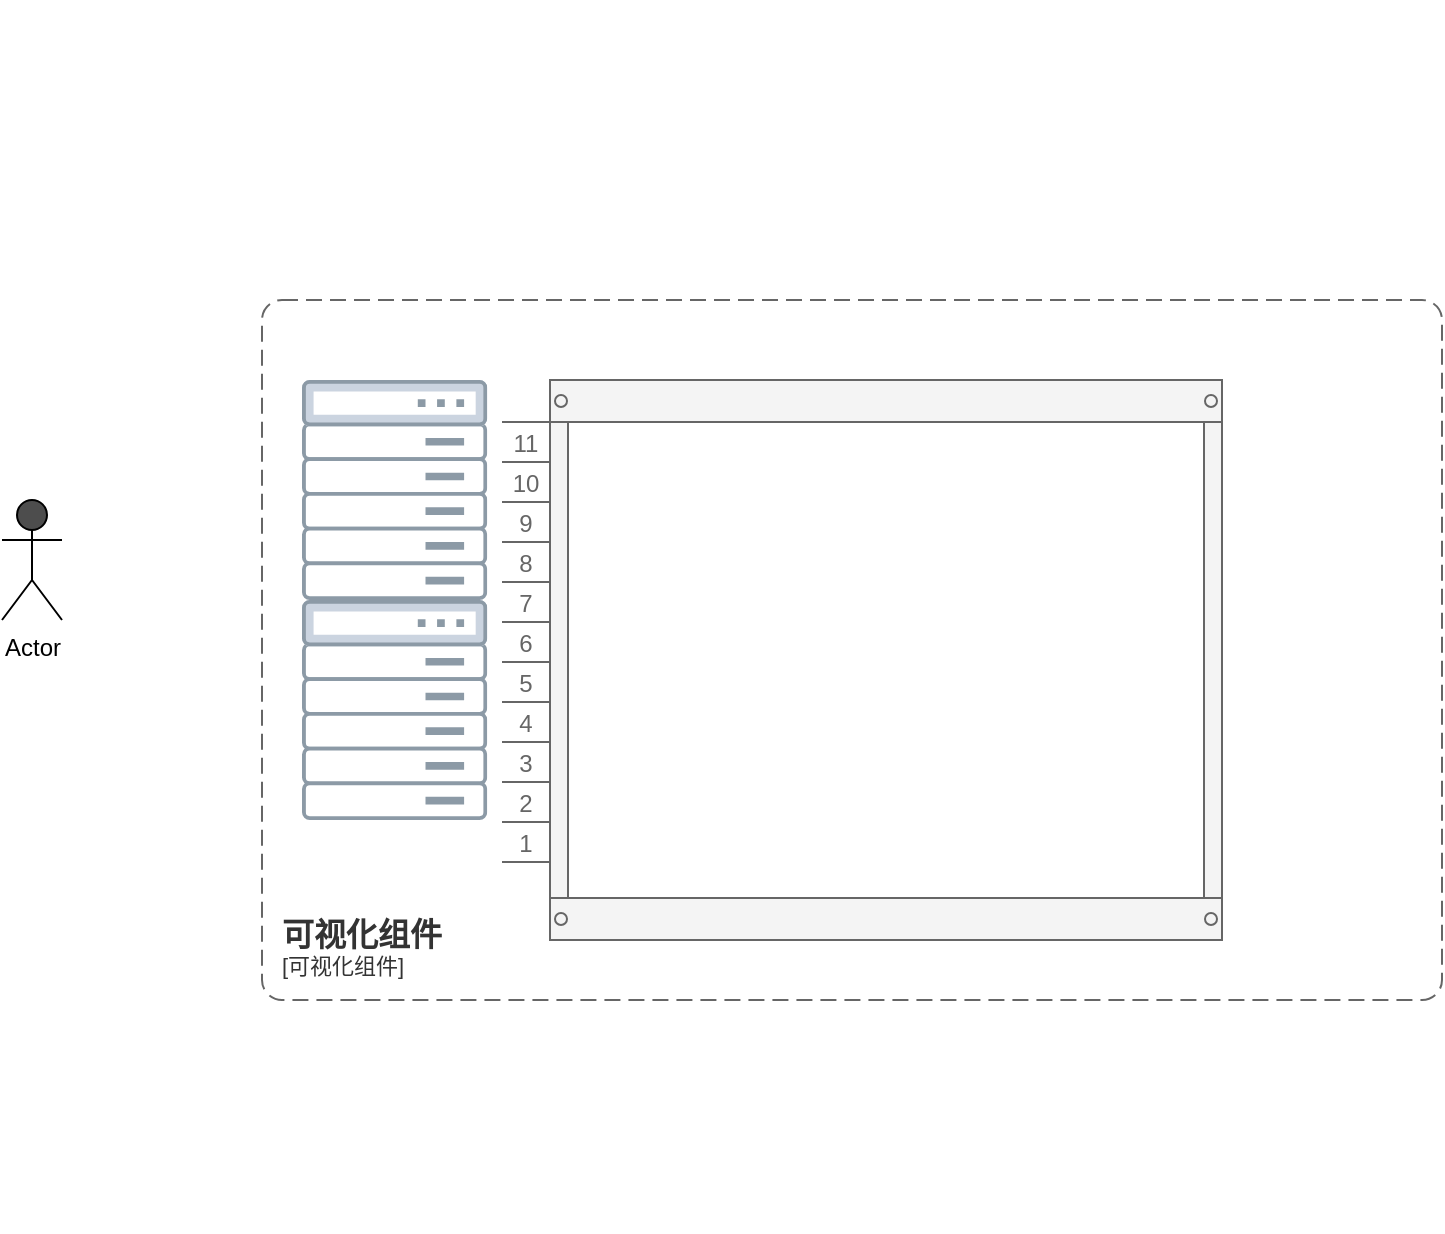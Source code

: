 <mxfile>
    <diagram id="IoTz_JBr8FWWCD7tNUiH" name="第 1 页">
        <mxGraphModel dx="874" dy="680" grid="1" gridSize="10" guides="1" tooltips="1" connect="1" arrows="1" fold="1" page="1" pageScale="1" pageWidth="827" pageHeight="1169" background="#ffffff" math="0" shadow="0">
            <root>
                <mxCell id="0"/>
                <mxCell id="1" parent="0"/>
                <mxCell id="95" value="" style="endArrow=none;html=1;fontColor=#666666;strokeColor=none;" parent="1" edge="1">
                    <mxGeometry width="50" height="50" relative="1" as="geometry">
                        <mxPoint x="660" y="635" as="sourcePoint"/>
                        <mxPoint x="710" y="585" as="targetPoint"/>
                    </mxGeometry>
                </mxCell>
                <mxCell id="96" value="" style="endArrow=none;html=1;fontColor=#666666;strokeColor=none;" parent="1" edge="1">
                    <mxGeometry width="50" height="50" relative="1" as="geometry">
                        <mxPoint x="70" y="70" as="sourcePoint"/>
                        <mxPoint x="120" y="20" as="targetPoint"/>
                    </mxGeometry>
                </mxCell>
                <mxCell id="108" value="" style="strokeColor=#666666;html=1;verticalLabelPosition=bottom;labelBackgroundColor=#ffffff;verticalAlign=top;outlineConnect=0;shadow=0;dashed=0;shape=mxgraph.rackGeneral.container;fillColor2=#f4f4f4;container=1;collapsible=0;childLayout=rack;allowGaps=1;marginLeft=33;marginRight=9;marginTop=21;marginBottom=22;textColor=#666666;numDisp=ascend;" vertex="1" parent="1">
                    <mxGeometry x="320" y="210" width="360" height="280" as="geometry"/>
                </mxCell>
                <object placeholders="1" c4Name="可视化组件" c4Type="SystemScopeBoundary" c4Application="可视化组件" label="&lt;font style=&quot;font-size: 16px&quot;&gt;&lt;b&gt;&lt;div style=&quot;text-align: left&quot;&gt;%c4Name%&lt;/div&gt;&lt;/b&gt;&lt;/font&gt;&lt;div style=&quot;text-align: left&quot;&gt;[%c4Application%]&lt;/div&gt;" id="110">
                    <mxCell style="rounded=1;fontSize=11;whiteSpace=wrap;html=1;dashed=1;arcSize=20;fillColor=none;strokeColor=#666666;fontColor=#333333;labelBackgroundColor=none;align=left;verticalAlign=bottom;labelBorderColor=none;spacingTop=0;spacing=10;dashPattern=8 4;metaEdit=1;rotatable=0;perimeter=rectanglePerimeter;noLabel=0;labelPadding=0;allowArrows=0;connectable=0;expand=0;recursiveResize=0;editable=1;pointerEvents=0;absoluteArcSize=1;points=[[0.25,0,0],[0.5,0,0],[0.75,0,0],[1,0.25,0],[1,0.5,0],[1,0.75,0],[0.75,1,0],[0.5,1,0],[0.25,1,0],[0,0.75,0],[0,0.5,0],[0,0.25,0]];" vertex="1" parent="1">
                        <mxGeometry x="200" y="170" width="590" height="350" as="geometry"/>
                    </mxCell>
                </object>
                <mxCell id="114" value="" style="aspect=fixed;perimeter=ellipsePerimeter;html=1;align=center;fontSize=12;verticalAlign=top;fontColor=#364149;shadow=0;dashed=0;image;image=img/lib/cumulus/rack_bare_metal.svg;" vertex="1" parent="1">
                    <mxGeometry x="220" y="210" width="92.63" height="110" as="geometry"/>
                </mxCell>
                <mxCell id="115" value="Actor" style="shape=umlActor;verticalLabelPosition=bottom;verticalAlign=top;html=1;outlineConnect=0;fillColor=#4D4D4D;" vertex="1" parent="1">
                    <mxGeometry x="70" y="270" width="30" height="60" as="geometry"/>
                </mxCell>
                <mxCell id="117" value="" style="aspect=fixed;perimeter=ellipsePerimeter;html=1;align=center;fontSize=12;verticalAlign=top;fontColor=#364149;shadow=0;dashed=0;image;image=img/lib/cumulus/rack_bare_metal.svg;" vertex="1" parent="1">
                    <mxGeometry x="220" y="320" width="92.63" height="110" as="geometry"/>
                </mxCell>
            </root>
        </mxGraphModel>
    </diagram>
</mxfile>